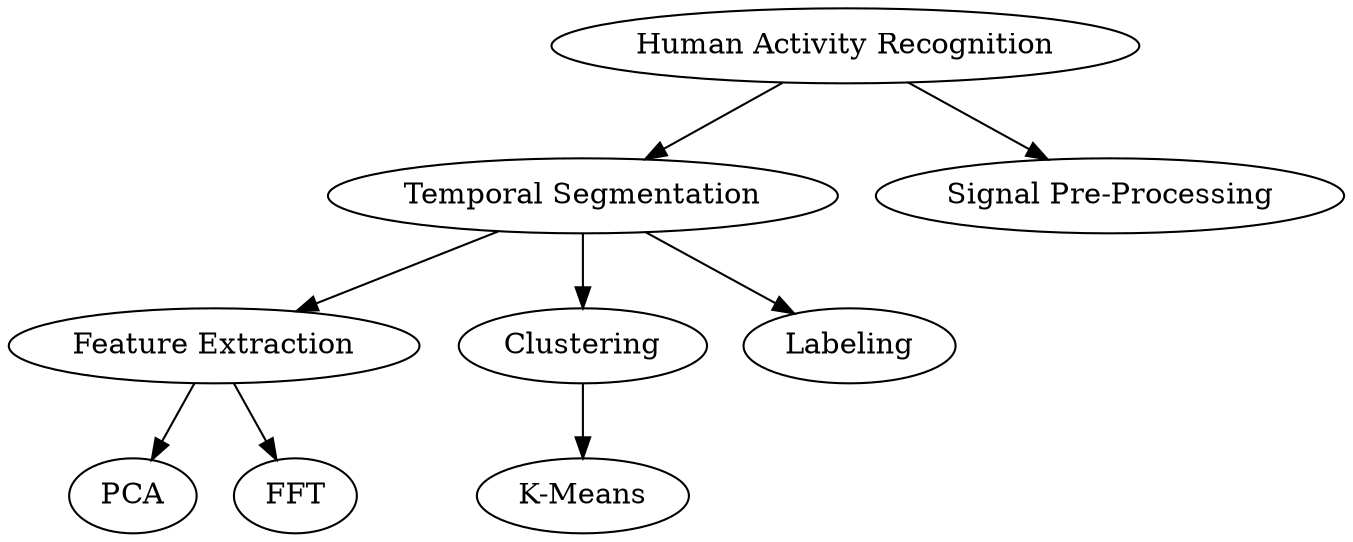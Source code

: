 digraph G {
  main [label="Human Activity Recognition"]
  main -> {TS; SPP }
  SPP [label = "Signal Pre-Processing"]
  TS [label="Temporal Segmentation"]
  FE [label="Feature Extraction"]
  TS -> {Clustering; Labeling; FE}
  Clustering -> {"K-Means"}
  FE -> {PCA; FFT}
}
